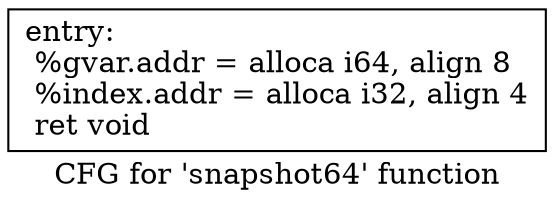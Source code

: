 digraph "CFG for 'snapshot64' function" {
	label="CFG for 'snapshot64' function";

	Node0x5ea1c90 [shape=record,label="{entry:\l  %gvar.addr = alloca i64, align 8\l  %index.addr = alloca i32, align 4\l  ret void\l}"];
}

